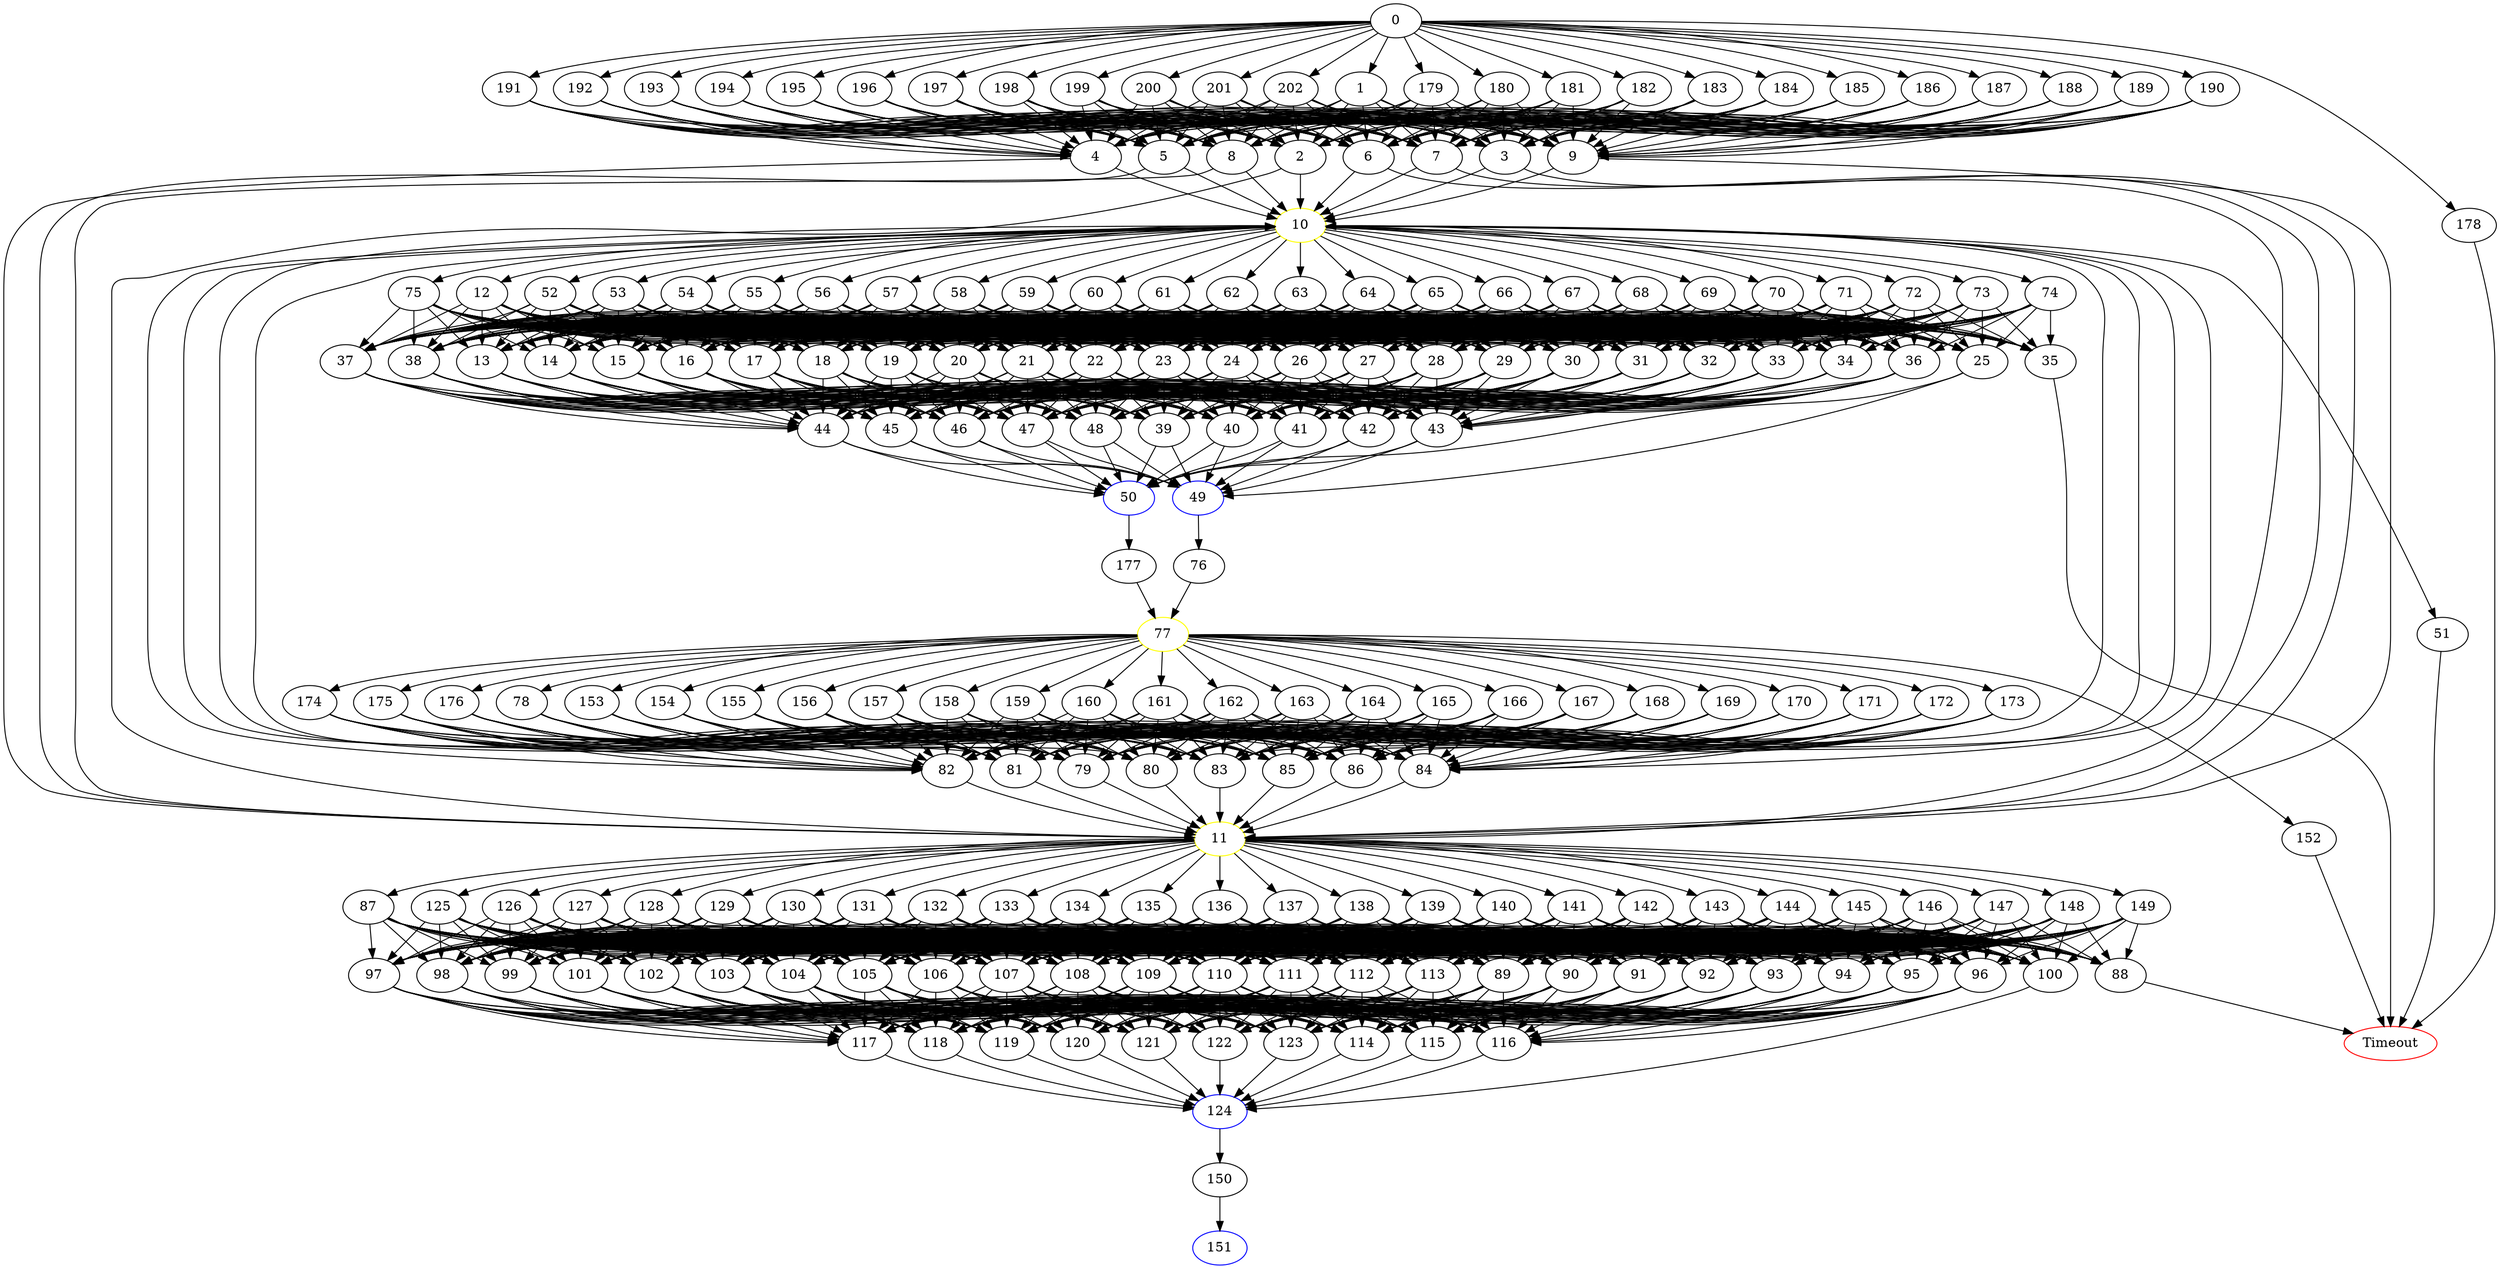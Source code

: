 digraph G {
	0 -> 1;
	0 -> 178;
	0 -> 179;
	0 -> 180;
	0 -> 181;
	0 -> 182;
	0 -> 183;
	0 -> 184;
	0 -> 185;
	0 -> 186;
	0 -> 187;
	0 -> 188;
	0 -> 189;
	0 -> 190;
	0 -> 191;
	0 -> 192;
	0 -> 193;
	0 -> 194;
	0 -> 195;
	0 -> 196;
	0 -> 197;
	0 -> 198;
	0 -> 199;
	0 -> 200;
	0 -> 201;
	0 -> 202;
	1 -> 2;
	1 -> 3;
	1 -> 4;
	1 -> 5;
	1 -> 6;
	1 -> 7;
	1 -> 8;
	1 -> 9;
	2 -> "10";
10 [color=yellow];
	2 -> "11";
11 [color=yellow];
	3 -> "10";
10 [color=yellow];
	3 -> "11";
11 [color=yellow];
	4 -> "10";
10 [color=yellow];
	4 -> "11";
11 [color=yellow];
	5 -> "10";
10 [color=yellow];
	5 -> "11";
11 [color=yellow];
	6 -> "10";
10 [color=yellow];
	6 -> "11";
11 [color=yellow];
	7 -> "10";
10 [color=yellow];
	7 -> "11";
11 [color=yellow];
	8 -> "10";
10 [color=yellow];
	8 -> "11";
11 [color=yellow];
	9 -> "10";
10 [color=yellow];
	9 -> "11";
11 [color=yellow];
	10 -> 12;
	10 -> 51;
	10 -> 52;
	10 -> 53;
	10 -> 54;
	10 -> 55;
	10 -> 56;
	10 -> 57;
	10 -> 58;
	10 -> 59;
	10 -> 60;
	10 -> 61;
	10 -> 62;
	10 -> 63;
	10 -> 64;
	10 -> 65;
	10 -> 66;
	10 -> 67;
	10 -> 68;
	10 -> 69;
	10 -> 70;
	10 -> 71;
	10 -> 72;
	10 -> 73;
	10 -> 74;
	10 -> 75;
	11 -> 87;
	11 -> 125;
	11 -> 126;
	11 -> 127;
	11 -> 128;
	11 -> 129;
	11 -> 130;
	11 -> 131;
	11 -> 132;
	11 -> 133;
	11 -> 134;
	11 -> 135;
	11 -> 136;
	11 -> 137;
	11 -> 138;
	11 -> 139;
	11 -> 140;
	11 -> 141;
	11 -> 142;
	11 -> 143;
	11 -> 144;
	11 -> 145;
	11 -> 146;
	11 -> 147;
	11 -> 148;
	11 -> 149;
	12 -> 13;
	12 -> 14;
	12 -> 15;
	12 -> 16;
	12 -> 17;
	12 -> 18;
	12 -> 19;
	12 -> 20;
	12 -> 21;
	12 -> 22;
	12 -> 23;
	12 -> 24;
	12 -> 25;
	12 -> 26;
	12 -> 27;
	12 -> 28;
	12 -> 29;
	12 -> 30;
	12 -> 31;
	12 -> 32;
	12 -> 33;
	12 -> 34;
	12 -> 35;
	12 -> 36;
	12 -> 37;
	12 -> 38;
	13 -> 39;
	13 -> 40;
	13 -> 41;
	13 -> 42;
	13 -> 43;
	13 -> 44;
	13 -> 45;
	13 -> 46;
	13 -> 47;
	13 -> 48;
	14 -> 39;
	14 -> 40;
	14 -> 41;
	14 -> 42;
	14 -> 43;
	14 -> 44;
	14 -> 45;
	14 -> 46;
	14 -> 47;
	14 -> 48;
	15 -> 39;
	15 -> 40;
	15 -> 41;
	15 -> 42;
	15 -> 43;
	15 -> 44;
	15 -> 45;
	15 -> 46;
	15 -> 47;
	15 -> 48;
	16 -> 39;
	16 -> 40;
	16 -> 41;
	16 -> 42;
	16 -> 43;
	16 -> 44;
	16 -> 45;
	16 -> 46;
	16 -> 47;
	16 -> 48;
	17 -> 39;
	17 -> 40;
	17 -> 41;
	17 -> 42;
	17 -> 43;
	17 -> 44;
	17 -> 45;
	17 -> 46;
	17 -> 47;
	17 -> 48;
	18 -> 39;
	18 -> 40;
	18 -> 41;
	18 -> 42;
	18 -> 43;
	18 -> 44;
	18 -> 45;
	18 -> 46;
	18 -> 47;
	18 -> 48;
	19 -> 39;
	19 -> 40;
	19 -> 41;
	19 -> 42;
	19 -> 43;
	19 -> 44;
	19 -> 45;
	19 -> 46;
	19 -> 47;
	19 -> 48;
	20 -> 39;
	20 -> 40;
	20 -> 41;
	20 -> 42;
	20 -> 43;
	20 -> 44;
	20 -> 45;
	20 -> 46;
	20 -> 47;
	20 -> 48;
	21 -> 39;
	21 -> 40;
	21 -> 41;
	21 -> 42;
	21 -> 43;
	21 -> 44;
	21 -> 45;
	21 -> 46;
	21 -> 47;
	21 -> 48;
	22 -> 39;
	22 -> 40;
	22 -> 41;
	22 -> 42;
	22 -> 43;
	22 -> 44;
	22 -> 45;
	22 -> 46;
	22 -> 47;
	22 -> 48;
	23 -> 39;
	23 -> 40;
	23 -> 41;
	23 -> 42;
	23 -> 43;
	23 -> 44;
	23 -> 45;
	23 -> 46;
	23 -> 47;
	23 -> 48;
	24 -> 39;
	24 -> 40;
	24 -> 41;
	24 -> 42;
	24 -> 43;
	24 -> 44;
	24 -> 45;
	24 -> 46;
	24 -> 47;
	24 -> 48;
	25 -> "49";
49 [color=blue];
	25 -> "50";
50 [color=blue];
	26 -> 39;
	26 -> 40;
	26 -> 41;
	26 -> 42;
	26 -> 43;
	26 -> 44;
	26 -> 45;
	26 -> 46;
	26 -> 47;
	26 -> 48;
	27 -> 39;
	27 -> 40;
	27 -> 41;
	27 -> 42;
	27 -> 43;
	27 -> 44;
	27 -> 45;
	27 -> 46;
	27 -> 47;
	27 -> 48;
	28 -> 39;
	28 -> 40;
	28 -> 41;
	28 -> 42;
	28 -> 43;
	28 -> 44;
	28 -> 45;
	28 -> 46;
	28 -> 47;
	28 -> 48;
	29 -> 39;
	29 -> 40;
	29 -> 41;
	29 -> 42;
	29 -> 43;
	29 -> 44;
	29 -> 45;
	29 -> 46;
	29 -> 47;
	29 -> 48;
	30 -> 39;
	30 -> 40;
	30 -> 41;
	30 -> 42;
	30 -> 43;
	30 -> 44;
	30 -> 45;
	30 -> 46;
	30 -> 47;
	30 -> 48;
	31 -> 39;
	31 -> 40;
	31 -> 41;
	31 -> 42;
	31 -> 43;
	31 -> 44;
	31 -> 45;
	31 -> 46;
	31 -> 47;
	31 -> 48;
	32 -> 39;
	32 -> 40;
	32 -> 41;
	32 -> 42;
	32 -> 43;
	32 -> 44;
	32 -> 45;
	32 -> 46;
	32 -> 47;
	32 -> 48;
	33 -> 39;
	33 -> 40;
	33 -> 41;
	33 -> 42;
	33 -> 43;
	33 -> 44;
	33 -> 45;
	33 -> 46;
	33 -> 47;
	33 -> 48;
	34 -> 39;
	34 -> 40;
	34 -> 41;
	34 -> 42;
	34 -> 43;
	34 -> 44;
	34 -> 45;
	34 -> 46;
	34 -> 47;
	34 -> 48;
	35 -> "Timeout";
Timeout [color=red];
	36 -> 39;
	36 -> 40;
	36 -> 41;
	36 -> 42;
	36 -> 43;
	36 -> 44;
	36 -> 45;
	36 -> 46;
	36 -> 47;
	36 -> 48;
	37 -> 39;
	37 -> 40;
	37 -> 41;
	37 -> 42;
	37 -> 43;
	37 -> 44;
	37 -> 45;
	37 -> 46;
	37 -> 47;
	37 -> 48;
	38 -> 39;
	38 -> 40;
	38 -> 41;
	38 -> 42;
	38 -> 43;
	38 -> 44;
	38 -> 45;
	38 -> 46;
	38 -> 47;
	38 -> 48;
	39 -> "49";
49 [color=blue];
	39 -> "50";
50 [color=blue];
	40 -> "49";
49 [color=blue];
	40 -> "50";
50 [color=blue];
	41 -> "49";
49 [color=blue];
	41 -> "50";
50 [color=blue];
	42 -> "49";
49 [color=blue];
	42 -> "50";
50 [color=blue];
	43 -> "49";
49 [color=blue];
	43 -> "50";
50 [color=blue];
	44 -> "49";
49 [color=blue];
	44 -> "50";
50 [color=blue];
	45 -> "49";
49 [color=blue];
	45 -> "50";
50 [color=blue];
	46 -> "49";
49 [color=blue];
	46 -> "50";
50 [color=blue];
	47 -> "49";
49 [color=blue];
	47 -> "50";
50 [color=blue];
	48 -> "49";
49 [color=blue];
	48 -> "50";
50 [color=blue];
	49 -> 76;
	50 -> 177;
	51 -> "Timeout";
Timeout [color=red];
	52 -> 13;
	52 -> 14;
	52 -> 15;
	52 -> 16;
	52 -> 17;
	52 -> 18;
	52 -> 19;
	52 -> 20;
	52 -> 21;
	52 -> 22;
	52 -> 23;
	52 -> 24;
	52 -> 25;
	52 -> 26;
	52 -> 27;
	52 -> 28;
	52 -> 29;
	52 -> 30;
	52 -> 31;
	52 -> 32;
	52 -> 33;
	52 -> 34;
	52 -> 35;
	52 -> 36;
	52 -> 37;
	52 -> 38;
	53 -> 13;
	53 -> 14;
	53 -> 15;
	53 -> 16;
	53 -> 17;
	53 -> 18;
	53 -> 19;
	53 -> 20;
	53 -> 21;
	53 -> 22;
	53 -> 23;
	53 -> 24;
	53 -> 25;
	53 -> 26;
	53 -> 27;
	53 -> 28;
	53 -> 29;
	53 -> 30;
	53 -> 31;
	53 -> 32;
	53 -> 33;
	53 -> 34;
	53 -> 35;
	53 -> 36;
	53 -> 37;
	53 -> 38;
	54 -> 13;
	54 -> 14;
	54 -> 15;
	54 -> 16;
	54 -> 17;
	54 -> 18;
	54 -> 19;
	54 -> 20;
	54 -> 21;
	54 -> 22;
	54 -> 23;
	54 -> 24;
	54 -> 25;
	54 -> 26;
	54 -> 27;
	54 -> 28;
	54 -> 29;
	54 -> 30;
	54 -> 31;
	54 -> 32;
	54 -> 33;
	54 -> 34;
	54 -> 35;
	54 -> 36;
	54 -> 37;
	54 -> 38;
	55 -> 13;
	55 -> 14;
	55 -> 15;
	55 -> 16;
	55 -> 17;
	55 -> 18;
	55 -> 19;
	55 -> 20;
	55 -> 21;
	55 -> 22;
	55 -> 23;
	55 -> 24;
	55 -> 25;
	55 -> 26;
	55 -> 27;
	55 -> 28;
	55 -> 29;
	55 -> 30;
	55 -> 31;
	55 -> 32;
	55 -> 33;
	55 -> 34;
	55 -> 35;
	55 -> 36;
	55 -> 37;
	55 -> 38;
	56 -> 13;
	56 -> 14;
	56 -> 15;
	56 -> 16;
	56 -> 17;
	56 -> 18;
	56 -> 19;
	56 -> 20;
	56 -> 21;
	56 -> 22;
	56 -> 23;
	56 -> 24;
	56 -> 25;
	56 -> 26;
	56 -> 27;
	56 -> 28;
	56 -> 29;
	56 -> 30;
	56 -> 31;
	56 -> 32;
	56 -> 33;
	56 -> 34;
	56 -> 35;
	56 -> 36;
	56 -> 37;
	56 -> 38;
	57 -> 13;
	57 -> 14;
	57 -> 15;
	57 -> 16;
	57 -> 17;
	57 -> 18;
	57 -> 19;
	57 -> 20;
	57 -> 21;
	57 -> 22;
	57 -> 23;
	57 -> 24;
	57 -> 25;
	57 -> 26;
	57 -> 27;
	57 -> 28;
	57 -> 29;
	57 -> 30;
	57 -> 31;
	57 -> 32;
	57 -> 33;
	57 -> 34;
	57 -> 35;
	57 -> 36;
	57 -> 37;
	57 -> 38;
	58 -> 13;
	58 -> 14;
	58 -> 15;
	58 -> 16;
	58 -> 17;
	58 -> 18;
	58 -> 19;
	58 -> 20;
	58 -> 21;
	58 -> 22;
	58 -> 23;
	58 -> 24;
	58 -> 25;
	58 -> 26;
	58 -> 27;
	58 -> 28;
	58 -> 29;
	58 -> 30;
	58 -> 31;
	58 -> 32;
	58 -> 33;
	58 -> 34;
	58 -> 35;
	58 -> 36;
	58 -> 37;
	58 -> 38;
	59 -> 13;
	59 -> 14;
	59 -> 15;
	59 -> 16;
	59 -> 17;
	59 -> 18;
	59 -> 19;
	59 -> 20;
	59 -> 21;
	59 -> 22;
	59 -> 23;
	59 -> 24;
	59 -> 25;
	59 -> 26;
	59 -> 27;
	59 -> 28;
	59 -> 29;
	59 -> 30;
	59 -> 31;
	59 -> 32;
	59 -> 33;
	59 -> 34;
	59 -> 35;
	59 -> 36;
	59 -> 37;
	59 -> 38;
	60 -> 13;
	60 -> 14;
	60 -> 15;
	60 -> 16;
	60 -> 17;
	60 -> 18;
	60 -> 19;
	60 -> 20;
	60 -> 21;
	60 -> 22;
	60 -> 23;
	60 -> 24;
	60 -> 25;
	60 -> 26;
	60 -> 27;
	60 -> 28;
	60 -> 29;
	60 -> 30;
	60 -> 31;
	60 -> 32;
	60 -> 33;
	60 -> 34;
	60 -> 35;
	60 -> 36;
	60 -> 37;
	60 -> 38;
	61 -> 13;
	61 -> 14;
	61 -> 15;
	61 -> 16;
	61 -> 17;
	61 -> 18;
	61 -> 19;
	61 -> 20;
	61 -> 21;
	61 -> 22;
	61 -> 23;
	61 -> 24;
	61 -> 25;
	61 -> 26;
	61 -> 27;
	61 -> 28;
	61 -> 29;
	61 -> 30;
	61 -> 31;
	61 -> 32;
	61 -> 33;
	61 -> 34;
	61 -> 35;
	61 -> 36;
	61 -> 37;
	61 -> 38;
	62 -> 13;
	62 -> 14;
	62 -> 15;
	62 -> 16;
	62 -> 17;
	62 -> 18;
	62 -> 19;
	62 -> 20;
	62 -> 21;
	62 -> 22;
	62 -> 23;
	62 -> 24;
	62 -> 25;
	62 -> 26;
	62 -> 27;
	62 -> 28;
	62 -> 29;
	62 -> 30;
	62 -> 31;
	62 -> 32;
	62 -> 33;
	62 -> 34;
	62 -> 35;
	62 -> 36;
	62 -> 37;
	62 -> 38;
	63 -> 13;
	63 -> 14;
	63 -> 15;
	63 -> 16;
	63 -> 17;
	63 -> 18;
	63 -> 19;
	63 -> 20;
	63 -> 21;
	63 -> 22;
	63 -> 23;
	63 -> 24;
	63 -> 25;
	63 -> 26;
	63 -> 27;
	63 -> 28;
	63 -> 29;
	63 -> 30;
	63 -> 31;
	63 -> 32;
	63 -> 33;
	63 -> 34;
	63 -> 35;
	63 -> 36;
	63 -> 37;
	63 -> 38;
	64 -> 13;
	64 -> 14;
	64 -> 15;
	64 -> 16;
	64 -> 17;
	64 -> 18;
	64 -> 19;
	64 -> 20;
	64 -> 21;
	64 -> 22;
	64 -> 23;
	64 -> 24;
	64 -> 25;
	64 -> 26;
	64 -> 27;
	64 -> 28;
	64 -> 29;
	64 -> 30;
	64 -> 31;
	64 -> 32;
	64 -> 33;
	64 -> 34;
	64 -> 35;
	64 -> 36;
	64 -> 37;
	64 -> 38;
	65 -> 13;
	65 -> 14;
	65 -> 15;
	65 -> 16;
	65 -> 17;
	65 -> 18;
	65 -> 19;
	65 -> 20;
	65 -> 21;
	65 -> 22;
	65 -> 23;
	65 -> 24;
	65 -> 25;
	65 -> 26;
	65 -> 27;
	65 -> 28;
	65 -> 29;
	65 -> 30;
	65 -> 31;
	65 -> 32;
	65 -> 33;
	65 -> 34;
	65 -> 35;
	65 -> 36;
	65 -> 37;
	65 -> 38;
	66 -> 13;
	66 -> 14;
	66 -> 15;
	66 -> 16;
	66 -> 17;
	66 -> 18;
	66 -> 19;
	66 -> 20;
	66 -> 21;
	66 -> 22;
	66 -> 23;
	66 -> 24;
	66 -> 25;
	66 -> 26;
	66 -> 27;
	66 -> 28;
	66 -> 29;
	66 -> 30;
	66 -> 31;
	66 -> 32;
	66 -> 33;
	66 -> 34;
	66 -> 35;
	66 -> 36;
	66 -> 37;
	66 -> 38;
	67 -> 13;
	67 -> 14;
	67 -> 15;
	67 -> 16;
	67 -> 17;
	67 -> 18;
	67 -> 19;
	67 -> 20;
	67 -> 21;
	67 -> 22;
	67 -> 23;
	67 -> 24;
	67 -> 25;
	67 -> 26;
	67 -> 27;
	67 -> 28;
	67 -> 29;
	67 -> 30;
	67 -> 31;
	67 -> 32;
	67 -> 33;
	67 -> 34;
	67 -> 35;
	67 -> 36;
	67 -> 37;
	67 -> 38;
	68 -> 13;
	68 -> 14;
	68 -> 15;
	68 -> 16;
	68 -> 17;
	68 -> 18;
	68 -> 19;
	68 -> 20;
	68 -> 21;
	68 -> 22;
	68 -> 23;
	68 -> 24;
	68 -> 25;
	68 -> 26;
	68 -> 27;
	68 -> 28;
	68 -> 29;
	68 -> 30;
	68 -> 31;
	68 -> 32;
	68 -> 33;
	68 -> 34;
	68 -> 35;
	68 -> 36;
	68 -> 37;
	68 -> 38;
	69 -> 13;
	69 -> 14;
	69 -> 15;
	69 -> 16;
	69 -> 17;
	69 -> 18;
	69 -> 19;
	69 -> 20;
	69 -> 21;
	69 -> 22;
	69 -> 23;
	69 -> 24;
	69 -> 25;
	69 -> 26;
	69 -> 27;
	69 -> 28;
	69 -> 29;
	69 -> 30;
	69 -> 31;
	69 -> 32;
	69 -> 33;
	69 -> 34;
	69 -> 35;
	69 -> 36;
	69 -> 37;
	69 -> 38;
	70 -> 13;
	70 -> 14;
	70 -> 15;
	70 -> 16;
	70 -> 17;
	70 -> 18;
	70 -> 19;
	70 -> 20;
	70 -> 21;
	70 -> 22;
	70 -> 23;
	70 -> 24;
	70 -> 25;
	70 -> 26;
	70 -> 27;
	70 -> 28;
	70 -> 29;
	70 -> 30;
	70 -> 31;
	70 -> 32;
	70 -> 33;
	70 -> 34;
	70 -> 35;
	70 -> 36;
	70 -> 37;
	70 -> 38;
	71 -> 13;
	71 -> 14;
	71 -> 15;
	71 -> 16;
	71 -> 17;
	71 -> 18;
	71 -> 19;
	71 -> 20;
	71 -> 21;
	71 -> 22;
	71 -> 23;
	71 -> 24;
	71 -> 25;
	71 -> 26;
	71 -> 27;
	71 -> 28;
	71 -> 29;
	71 -> 30;
	71 -> 31;
	71 -> 32;
	71 -> 33;
	71 -> 34;
	71 -> 35;
	71 -> 36;
	71 -> 37;
	71 -> 38;
	72 -> 13;
	72 -> 14;
	72 -> 15;
	72 -> 16;
	72 -> 17;
	72 -> 18;
	72 -> 19;
	72 -> 20;
	72 -> 21;
	72 -> 22;
	72 -> 23;
	72 -> 24;
	72 -> 25;
	72 -> 26;
	72 -> 27;
	72 -> 28;
	72 -> 29;
	72 -> 30;
	72 -> 31;
	72 -> 32;
	72 -> 33;
	72 -> 34;
	72 -> 35;
	72 -> 36;
	72 -> 37;
	72 -> 38;
	73 -> 13;
	73 -> 14;
	73 -> 15;
	73 -> 16;
	73 -> 17;
	73 -> 18;
	73 -> 19;
	73 -> 20;
	73 -> 21;
	73 -> 22;
	73 -> 23;
	73 -> 24;
	73 -> 25;
	73 -> 26;
	73 -> 27;
	73 -> 28;
	73 -> 29;
	73 -> 30;
	73 -> 31;
	73 -> 32;
	73 -> 33;
	73 -> 34;
	73 -> 35;
	73 -> 36;
	73 -> 37;
	73 -> 38;
	74 -> 13;
	74 -> 14;
	74 -> 15;
	74 -> 16;
	74 -> 17;
	74 -> 18;
	74 -> 19;
	74 -> 20;
	74 -> 21;
	74 -> 22;
	74 -> 23;
	74 -> 24;
	74 -> 25;
	74 -> 26;
	74 -> 27;
	74 -> 28;
	74 -> 29;
	74 -> 30;
	74 -> 31;
	74 -> 32;
	74 -> 33;
	74 -> 34;
	74 -> 35;
	74 -> 36;
	74 -> 37;
	74 -> 38;
	75 -> 13;
	75 -> 14;
	75 -> 15;
	75 -> 16;
	75 -> 17;
	75 -> 18;
	75 -> 19;
	75 -> 20;
	75 -> 21;
	75 -> 22;
	75 -> 23;
	75 -> 24;
	75 -> 25;
	75 -> 26;
	75 -> 27;
	75 -> 28;
	75 -> 29;
	75 -> 30;
	75 -> 31;
	75 -> 32;
	75 -> 33;
	75 -> 34;
	75 -> 35;
	75 -> 36;
	75 -> 37;
	75 -> 38;
	76 -> "77";
77 [color=yellow];
	77 -> 78;
	77 -> 152;
	77 -> 153;
	77 -> 154;
	77 -> 155;
	77 -> 156;
	77 -> 157;
	77 -> 158;
	77 -> 159;
	77 -> 160;
	77 -> 161;
	77 -> 162;
	77 -> 163;
	77 -> 164;
	77 -> 165;
	77 -> 166;
	77 -> 167;
	77 -> 168;
	77 -> 169;
	77 -> 170;
	77 -> 171;
	77 -> 172;
	77 -> 173;
	77 -> 174;
	77 -> 175;
	77 -> 176;
	78 -> 79;
	78 -> 80;
	78 -> 81;
	78 -> 82;
	78 -> 83;
	78 -> 84;
	78 -> 85;
	78 -> 86;
	79 -> "10";
10 [color=yellow];
	79 -> "11";
11 [color=yellow];
	80 -> "10";
10 [color=yellow];
	80 -> "11";
11 [color=yellow];
	81 -> "10";
10 [color=yellow];
	81 -> "11";
11 [color=yellow];
	82 -> "10";
10 [color=yellow];
	82 -> "11";
11 [color=yellow];
	83 -> "10";
10 [color=yellow];
	83 -> "11";
11 [color=yellow];
	84 -> "10";
10 [color=yellow];
	84 -> "11";
11 [color=yellow];
	85 -> "10";
10 [color=yellow];
	85 -> "11";
11 [color=yellow];
	86 -> "10";
10 [color=yellow];
	86 -> "11";
11 [color=yellow];
	87 -> 88;
	87 -> 89;
	87 -> 90;
	87 -> 91;
	87 -> 92;
	87 -> 93;
	87 -> 94;
	87 -> 95;
	87 -> 96;
	87 -> 97;
	87 -> 98;
	87 -> 99;
	87 -> 100;
	87 -> 101;
	87 -> 102;
	87 -> 103;
	87 -> 104;
	87 -> 105;
	87 -> 106;
	87 -> 107;
	87 -> 108;
	87 -> 109;
	87 -> 110;
	87 -> 111;
	87 -> 112;
	87 -> 113;
	88 -> "Timeout";
Timeout [color=red];
	89 -> 114;
	89 -> 115;
	89 -> 116;
	89 -> 117;
	89 -> 118;
	89 -> 119;
	89 -> 120;
	89 -> 121;
	89 -> 122;
	89 -> 123;
	90 -> 114;
	90 -> 115;
	90 -> 116;
	90 -> 117;
	90 -> 118;
	90 -> 119;
	90 -> 120;
	90 -> 121;
	90 -> 122;
	90 -> 123;
	91 -> 114;
	91 -> 115;
	91 -> 116;
	91 -> 117;
	91 -> 118;
	91 -> 119;
	91 -> 120;
	91 -> 121;
	91 -> 122;
	91 -> 123;
	92 -> 114;
	92 -> 115;
	92 -> 116;
	92 -> 117;
	92 -> 118;
	92 -> 119;
	92 -> 120;
	92 -> 121;
	92 -> 122;
	92 -> 123;
	93 -> 114;
	93 -> 115;
	93 -> 116;
	93 -> 117;
	93 -> 118;
	93 -> 119;
	93 -> 120;
	93 -> 121;
	93 -> 122;
	93 -> 123;
	94 -> 114;
	94 -> 115;
	94 -> 116;
	94 -> 117;
	94 -> 118;
	94 -> 119;
	94 -> 120;
	94 -> 121;
	94 -> 122;
	94 -> 123;
	95 -> 114;
	95 -> 115;
	95 -> 116;
	95 -> 117;
	95 -> 118;
	95 -> 119;
	95 -> 120;
	95 -> 121;
	95 -> 122;
	95 -> 123;
	96 -> 114;
	96 -> 115;
	96 -> 116;
	96 -> 117;
	96 -> 118;
	96 -> 119;
	96 -> 120;
	96 -> 121;
	96 -> 122;
	96 -> 123;
	97 -> 114;
	97 -> 115;
	97 -> 116;
	97 -> 117;
	97 -> 118;
	97 -> 119;
	97 -> 120;
	97 -> 121;
	97 -> 122;
	97 -> 123;
	98 -> 114;
	98 -> 115;
	98 -> 116;
	98 -> 117;
	98 -> 118;
	98 -> 119;
	98 -> 120;
	98 -> 121;
	98 -> 122;
	98 -> 123;
	99 -> 114;
	99 -> 115;
	99 -> 116;
	99 -> 117;
	99 -> 118;
	99 -> 119;
	99 -> 120;
	99 -> 121;
	99 -> 122;
	99 -> 123;
	100 -> "124";
124 [color=blue];
	101 -> 114;
	101 -> 115;
	101 -> 116;
	101 -> 117;
	101 -> 118;
	101 -> 119;
	101 -> 120;
	101 -> 121;
	101 -> 122;
	101 -> 123;
	102 -> 114;
	102 -> 115;
	102 -> 116;
	102 -> 117;
	102 -> 118;
	102 -> 119;
	102 -> 120;
	102 -> 121;
	102 -> 122;
	102 -> 123;
	103 -> 114;
	103 -> 115;
	103 -> 116;
	103 -> 117;
	103 -> 118;
	103 -> 119;
	103 -> 120;
	103 -> 121;
	103 -> 122;
	103 -> 123;
	104 -> 114;
	104 -> 115;
	104 -> 116;
	104 -> 117;
	104 -> 118;
	104 -> 119;
	104 -> 120;
	104 -> 121;
	104 -> 122;
	104 -> 123;
	105 -> 114;
	105 -> 115;
	105 -> 116;
	105 -> 117;
	105 -> 118;
	105 -> 119;
	105 -> 120;
	105 -> 121;
	105 -> 122;
	105 -> 123;
	106 -> 114;
	106 -> 115;
	106 -> 116;
	106 -> 117;
	106 -> 118;
	106 -> 119;
	106 -> 120;
	106 -> 121;
	106 -> 122;
	106 -> 123;
	107 -> 114;
	107 -> 115;
	107 -> 116;
	107 -> 117;
	107 -> 118;
	107 -> 119;
	107 -> 120;
	107 -> 121;
	107 -> 122;
	107 -> 123;
	108 -> 114;
	108 -> 115;
	108 -> 116;
	108 -> 117;
	108 -> 118;
	108 -> 119;
	108 -> 120;
	108 -> 121;
	108 -> 122;
	108 -> 123;
	109 -> 114;
	109 -> 115;
	109 -> 116;
	109 -> 117;
	109 -> 118;
	109 -> 119;
	109 -> 120;
	109 -> 121;
	109 -> 122;
	109 -> 123;
	110 -> 114;
	110 -> 115;
	110 -> 116;
	110 -> 117;
	110 -> 118;
	110 -> 119;
	110 -> 120;
	110 -> 121;
	110 -> 122;
	110 -> 123;
	111 -> 114;
	111 -> 115;
	111 -> 116;
	111 -> 117;
	111 -> 118;
	111 -> 119;
	111 -> 120;
	111 -> 121;
	111 -> 122;
	111 -> 123;
	112 -> 114;
	112 -> 115;
	112 -> 116;
	112 -> 117;
	112 -> 118;
	112 -> 119;
	112 -> 120;
	112 -> 121;
	112 -> 122;
	112 -> 123;
	113 -> 114;
	113 -> 115;
	113 -> 116;
	113 -> 117;
	113 -> 118;
	113 -> 119;
	113 -> 120;
	113 -> 121;
	113 -> 122;
	113 -> 123;
	114 -> "124";
124 [color=blue];
	115 -> "124";
124 [color=blue];
	116 -> "124";
124 [color=blue];
	117 -> "124";
124 [color=blue];
	118 -> "124";
124 [color=blue];
	119 -> "124";
124 [color=blue];
	120 -> "124";
124 [color=blue];
	121 -> "124";
124 [color=blue];
	122 -> "124";
124 [color=blue];
	123 -> "124";
124 [color=blue];
	124 -> 150;
	125 -> 88;
	125 -> 89;
	125 -> 90;
	125 -> 91;
	125 -> 92;
	125 -> 93;
	125 -> 94;
	125 -> 95;
	125 -> 96;
	125 -> 97;
	125 -> 98;
	125 -> 99;
	125 -> 100;
	125 -> 101;
	125 -> 102;
	125 -> 103;
	125 -> 104;
	125 -> 105;
	125 -> 106;
	125 -> 107;
	125 -> 108;
	125 -> 109;
	125 -> 110;
	125 -> 111;
	125 -> 112;
	125 -> 113;
	126 -> 88;
	126 -> 89;
	126 -> 90;
	126 -> 91;
	126 -> 92;
	126 -> 93;
	126 -> 94;
	126 -> 95;
	126 -> 96;
	126 -> 97;
	126 -> 98;
	126 -> 99;
	126 -> 100;
	126 -> 101;
	126 -> 102;
	126 -> 103;
	126 -> 104;
	126 -> 105;
	126 -> 106;
	126 -> 107;
	126 -> 108;
	126 -> 109;
	126 -> 110;
	126 -> 111;
	126 -> 112;
	126 -> 113;
	127 -> 88;
	127 -> 89;
	127 -> 90;
	127 -> 91;
	127 -> 92;
	127 -> 93;
	127 -> 94;
	127 -> 95;
	127 -> 96;
	127 -> 97;
	127 -> 98;
	127 -> 99;
	127 -> 100;
	127 -> 101;
	127 -> 102;
	127 -> 103;
	127 -> 104;
	127 -> 105;
	127 -> 106;
	127 -> 107;
	127 -> 108;
	127 -> 109;
	127 -> 110;
	127 -> 111;
	127 -> 112;
	127 -> 113;
	128 -> 88;
	128 -> 89;
	128 -> 90;
	128 -> 91;
	128 -> 92;
	128 -> 93;
	128 -> 94;
	128 -> 95;
	128 -> 96;
	128 -> 97;
	128 -> 98;
	128 -> 99;
	128 -> 100;
	128 -> 101;
	128 -> 102;
	128 -> 103;
	128 -> 104;
	128 -> 105;
	128 -> 106;
	128 -> 107;
	128 -> 108;
	128 -> 109;
	128 -> 110;
	128 -> 111;
	128 -> 112;
	128 -> 113;
	129 -> 88;
	129 -> 89;
	129 -> 90;
	129 -> 91;
	129 -> 92;
	129 -> 93;
	129 -> 94;
	129 -> 95;
	129 -> 96;
	129 -> 97;
	129 -> 98;
	129 -> 99;
	129 -> 100;
	129 -> 101;
	129 -> 102;
	129 -> 103;
	129 -> 104;
	129 -> 105;
	129 -> 106;
	129 -> 107;
	129 -> 108;
	129 -> 109;
	129 -> 110;
	129 -> 111;
	129 -> 112;
	129 -> 113;
	130 -> 88;
	130 -> 89;
	130 -> 90;
	130 -> 91;
	130 -> 92;
	130 -> 93;
	130 -> 94;
	130 -> 95;
	130 -> 96;
	130 -> 97;
	130 -> 98;
	130 -> 99;
	130 -> 100;
	130 -> 101;
	130 -> 102;
	130 -> 103;
	130 -> 104;
	130 -> 105;
	130 -> 106;
	130 -> 107;
	130 -> 108;
	130 -> 109;
	130 -> 110;
	130 -> 111;
	130 -> 112;
	130 -> 113;
	131 -> 88;
	131 -> 89;
	131 -> 90;
	131 -> 91;
	131 -> 92;
	131 -> 93;
	131 -> 94;
	131 -> 95;
	131 -> 96;
	131 -> 97;
	131 -> 98;
	131 -> 99;
	131 -> 100;
	131 -> 101;
	131 -> 102;
	131 -> 103;
	131 -> 104;
	131 -> 105;
	131 -> 106;
	131 -> 107;
	131 -> 108;
	131 -> 109;
	131 -> 110;
	131 -> 111;
	131 -> 112;
	131 -> 113;
	132 -> 88;
	132 -> 89;
	132 -> 90;
	132 -> 91;
	132 -> 92;
	132 -> 93;
	132 -> 94;
	132 -> 95;
	132 -> 96;
	132 -> 97;
	132 -> 98;
	132 -> 99;
	132 -> 100;
	132 -> 101;
	132 -> 102;
	132 -> 103;
	132 -> 104;
	132 -> 105;
	132 -> 106;
	132 -> 107;
	132 -> 108;
	132 -> 109;
	132 -> 110;
	132 -> 111;
	132 -> 112;
	132 -> 113;
	133 -> 88;
	133 -> 89;
	133 -> 90;
	133 -> 91;
	133 -> 92;
	133 -> 93;
	133 -> 94;
	133 -> 95;
	133 -> 96;
	133 -> 97;
	133 -> 98;
	133 -> 99;
	133 -> 100;
	133 -> 101;
	133 -> 102;
	133 -> 103;
	133 -> 104;
	133 -> 105;
	133 -> 106;
	133 -> 107;
	133 -> 108;
	133 -> 109;
	133 -> 110;
	133 -> 111;
	133 -> 112;
	133 -> 113;
	134 -> 88;
	134 -> 89;
	134 -> 90;
	134 -> 91;
	134 -> 92;
	134 -> 93;
	134 -> 94;
	134 -> 95;
	134 -> 96;
	134 -> 97;
	134 -> 98;
	134 -> 99;
	134 -> 100;
	134 -> 101;
	134 -> 102;
	134 -> 103;
	134 -> 104;
	134 -> 105;
	134 -> 106;
	134 -> 107;
	134 -> 108;
	134 -> 109;
	134 -> 110;
	134 -> 111;
	134 -> 112;
	134 -> 113;
	135 -> 88;
	135 -> 89;
	135 -> 90;
	135 -> 91;
	135 -> 92;
	135 -> 93;
	135 -> 94;
	135 -> 95;
	135 -> 96;
	135 -> 97;
	135 -> 98;
	135 -> 99;
	135 -> 100;
	135 -> 101;
	135 -> 102;
	135 -> 103;
	135 -> 104;
	135 -> 105;
	135 -> 106;
	135 -> 107;
	135 -> 108;
	135 -> 109;
	135 -> 110;
	135 -> 111;
	135 -> 112;
	135 -> 113;
	136 -> 88;
	136 -> 89;
	136 -> 90;
	136 -> 91;
	136 -> 92;
	136 -> 93;
	136 -> 94;
	136 -> 95;
	136 -> 96;
	136 -> 97;
	136 -> 98;
	136 -> 99;
	136 -> 100;
	136 -> 101;
	136 -> 102;
	136 -> 103;
	136 -> 104;
	136 -> 105;
	136 -> 106;
	136 -> 107;
	136 -> 108;
	136 -> 109;
	136 -> 110;
	136 -> 111;
	136 -> 112;
	136 -> 113;
	137 -> 88;
	137 -> 89;
	137 -> 90;
	137 -> 91;
	137 -> 92;
	137 -> 93;
	137 -> 94;
	137 -> 95;
	137 -> 96;
	137 -> 97;
	137 -> 98;
	137 -> 99;
	137 -> 100;
	137 -> 101;
	137 -> 102;
	137 -> 103;
	137 -> 104;
	137 -> 105;
	137 -> 106;
	137 -> 107;
	137 -> 108;
	137 -> 109;
	137 -> 110;
	137 -> 111;
	137 -> 112;
	137 -> 113;
	138 -> 88;
	138 -> 89;
	138 -> 90;
	138 -> 91;
	138 -> 92;
	138 -> 93;
	138 -> 94;
	138 -> 95;
	138 -> 96;
	138 -> 97;
	138 -> 98;
	138 -> 99;
	138 -> 100;
	138 -> 101;
	138 -> 102;
	138 -> 103;
	138 -> 104;
	138 -> 105;
	138 -> 106;
	138 -> 107;
	138 -> 108;
	138 -> 109;
	138 -> 110;
	138 -> 111;
	138 -> 112;
	138 -> 113;
	139 -> 88;
	139 -> 89;
	139 -> 90;
	139 -> 91;
	139 -> 92;
	139 -> 93;
	139 -> 94;
	139 -> 95;
	139 -> 96;
	139 -> 97;
	139 -> 98;
	139 -> 99;
	139 -> 100;
	139 -> 101;
	139 -> 102;
	139 -> 103;
	139 -> 104;
	139 -> 105;
	139 -> 106;
	139 -> 107;
	139 -> 108;
	139 -> 109;
	139 -> 110;
	139 -> 111;
	139 -> 112;
	139 -> 113;
	140 -> 88;
	140 -> 89;
	140 -> 90;
	140 -> 91;
	140 -> 92;
	140 -> 93;
	140 -> 94;
	140 -> 95;
	140 -> 96;
	140 -> 97;
	140 -> 98;
	140 -> 99;
	140 -> 100;
	140 -> 101;
	140 -> 102;
	140 -> 103;
	140 -> 104;
	140 -> 105;
	140 -> 106;
	140 -> 107;
	140 -> 108;
	140 -> 109;
	140 -> 110;
	140 -> 111;
	140 -> 112;
	140 -> 113;
	141 -> 88;
	141 -> 89;
	141 -> 90;
	141 -> 91;
	141 -> 92;
	141 -> 93;
	141 -> 94;
	141 -> 95;
	141 -> 96;
	141 -> 97;
	141 -> 98;
	141 -> 99;
	141 -> 100;
	141 -> 101;
	141 -> 102;
	141 -> 103;
	141 -> 104;
	141 -> 105;
	141 -> 106;
	141 -> 107;
	141 -> 108;
	141 -> 109;
	141 -> 110;
	141 -> 111;
	141 -> 112;
	141 -> 113;
	142 -> 88;
	142 -> 89;
	142 -> 90;
	142 -> 91;
	142 -> 92;
	142 -> 93;
	142 -> 94;
	142 -> 95;
	142 -> 96;
	142 -> 97;
	142 -> 98;
	142 -> 99;
	142 -> 100;
	142 -> 101;
	142 -> 102;
	142 -> 103;
	142 -> 104;
	142 -> 105;
	142 -> 106;
	142 -> 107;
	142 -> 108;
	142 -> 109;
	142 -> 110;
	142 -> 111;
	142 -> 112;
	142 -> 113;
	143 -> 88;
	143 -> 89;
	143 -> 90;
	143 -> 91;
	143 -> 92;
	143 -> 93;
	143 -> 94;
	143 -> 95;
	143 -> 96;
	143 -> 97;
	143 -> 98;
	143 -> 99;
	143 -> 100;
	143 -> 101;
	143 -> 102;
	143 -> 103;
	143 -> 104;
	143 -> 105;
	143 -> 106;
	143 -> 107;
	143 -> 108;
	143 -> 109;
	143 -> 110;
	143 -> 111;
	143 -> 112;
	143 -> 113;
	144 -> 88;
	144 -> 89;
	144 -> 90;
	144 -> 91;
	144 -> 92;
	144 -> 93;
	144 -> 94;
	144 -> 95;
	144 -> 96;
	144 -> 97;
	144 -> 98;
	144 -> 99;
	144 -> 100;
	144 -> 101;
	144 -> 102;
	144 -> 103;
	144 -> 104;
	144 -> 105;
	144 -> 106;
	144 -> 107;
	144 -> 108;
	144 -> 109;
	144 -> 110;
	144 -> 111;
	144 -> 112;
	144 -> 113;
	145 -> 88;
	145 -> 89;
	145 -> 90;
	145 -> 91;
	145 -> 92;
	145 -> 93;
	145 -> 94;
	145 -> 95;
	145 -> 96;
	145 -> 97;
	145 -> 98;
	145 -> 99;
	145 -> 100;
	145 -> 101;
	145 -> 102;
	145 -> 103;
	145 -> 104;
	145 -> 105;
	145 -> 106;
	145 -> 107;
	145 -> 108;
	145 -> 109;
	145 -> 110;
	145 -> 111;
	145 -> 112;
	145 -> 113;
	146 -> 88;
	146 -> 89;
	146 -> 90;
	146 -> 91;
	146 -> 92;
	146 -> 93;
	146 -> 94;
	146 -> 95;
	146 -> 96;
	146 -> 97;
	146 -> 98;
	146 -> 99;
	146 -> 100;
	146 -> 101;
	146 -> 102;
	146 -> 103;
	146 -> 104;
	146 -> 105;
	146 -> 106;
	146 -> 107;
	146 -> 108;
	146 -> 109;
	146 -> 110;
	146 -> 111;
	146 -> 112;
	146 -> 113;
	147 -> 88;
	147 -> 89;
	147 -> 90;
	147 -> 91;
	147 -> 92;
	147 -> 93;
	147 -> 94;
	147 -> 95;
	147 -> 96;
	147 -> 97;
	147 -> 98;
	147 -> 99;
	147 -> 100;
	147 -> 101;
	147 -> 102;
	147 -> 103;
	147 -> 104;
	147 -> 105;
	147 -> 106;
	147 -> 107;
	147 -> 108;
	147 -> 109;
	147 -> 110;
	147 -> 111;
	147 -> 112;
	147 -> 113;
	148 -> 88;
	148 -> 89;
	148 -> 90;
	148 -> 91;
	148 -> 92;
	148 -> 93;
	148 -> 94;
	148 -> 95;
	148 -> 96;
	148 -> 97;
	148 -> 98;
	148 -> 99;
	148 -> 100;
	148 -> 101;
	148 -> 102;
	148 -> 103;
	148 -> 104;
	148 -> 105;
	148 -> 106;
	148 -> 107;
	148 -> 108;
	148 -> 109;
	148 -> 110;
	148 -> 111;
	148 -> 112;
	148 -> 113;
	149 -> 88;
	149 -> 89;
	149 -> 90;
	149 -> 91;
	149 -> 92;
	149 -> 93;
	149 -> 94;
	149 -> 95;
	149 -> 96;
	149 -> 97;
	149 -> 98;
	149 -> 99;
	149 -> 100;
	149 -> 101;
	149 -> 102;
	149 -> 103;
	149 -> 104;
	149 -> 105;
	149 -> 106;
	149 -> 107;
	149 -> 108;
	149 -> 109;
	149 -> 110;
	149 -> 111;
	149 -> 112;
	149 -> 113;
	150 -> "151";
151 [color=blue];
	152 -> "Timeout";
Timeout [color=red];
	153 -> 79;
	153 -> 80;
	153 -> 81;
	153 -> 82;
	153 -> 83;
	153 -> 84;
	153 -> 85;
	153 -> 86;
	154 -> 79;
	154 -> 80;
	154 -> 81;
	154 -> 82;
	154 -> 83;
	154 -> 84;
	154 -> 85;
	154 -> 86;
	155 -> 79;
	155 -> 80;
	155 -> 81;
	155 -> 82;
	155 -> 83;
	155 -> 84;
	155 -> 85;
	155 -> 86;
	156 -> 79;
	156 -> 80;
	156 -> 81;
	156 -> 82;
	156 -> 83;
	156 -> 84;
	156 -> 85;
	156 -> 86;
	157 -> 79;
	157 -> 80;
	157 -> 81;
	157 -> 82;
	157 -> 83;
	157 -> 84;
	157 -> 85;
	157 -> 86;
	158 -> 79;
	158 -> 80;
	158 -> 81;
	158 -> 82;
	158 -> 83;
	158 -> 84;
	158 -> 85;
	158 -> 86;
	159 -> 79;
	159 -> 80;
	159 -> 81;
	159 -> 82;
	159 -> 83;
	159 -> 84;
	159 -> 85;
	159 -> 86;
	160 -> 79;
	160 -> 80;
	160 -> 81;
	160 -> 82;
	160 -> 83;
	160 -> 84;
	160 -> 85;
	160 -> 86;
	161 -> 79;
	161 -> 80;
	161 -> 81;
	161 -> 82;
	161 -> 83;
	161 -> 84;
	161 -> 85;
	161 -> 86;
	162 -> 79;
	162 -> 80;
	162 -> 81;
	162 -> 82;
	162 -> 83;
	162 -> 84;
	162 -> 85;
	162 -> 86;
	163 -> 79;
	163 -> 80;
	163 -> 81;
	163 -> 82;
	163 -> 83;
	163 -> 84;
	163 -> 85;
	163 -> 86;
	164 -> 79;
	164 -> 80;
	164 -> 81;
	164 -> 82;
	164 -> 83;
	164 -> 84;
	164 -> 85;
	164 -> 86;
	165 -> 79;
	165 -> 80;
	165 -> 81;
	165 -> 82;
	165 -> 83;
	165 -> 84;
	165 -> 85;
	165 -> 86;
	166 -> 79;
	166 -> 80;
	166 -> 81;
	166 -> 82;
	166 -> 83;
	166 -> 84;
	166 -> 85;
	166 -> 86;
	167 -> 79;
	167 -> 80;
	167 -> 81;
	167 -> 82;
	167 -> 83;
	167 -> 84;
	167 -> 85;
	167 -> 86;
	168 -> 79;
	168 -> 80;
	168 -> 81;
	168 -> 82;
	168 -> 83;
	168 -> 84;
	168 -> 85;
	168 -> 86;
	169 -> 79;
	169 -> 80;
	169 -> 81;
	169 -> 82;
	169 -> 83;
	169 -> 84;
	169 -> 85;
	169 -> 86;
	170 -> 79;
	170 -> 80;
	170 -> 81;
	170 -> 82;
	170 -> 83;
	170 -> 84;
	170 -> 85;
	170 -> 86;
	171 -> 79;
	171 -> 80;
	171 -> 81;
	171 -> 82;
	171 -> 83;
	171 -> 84;
	171 -> 85;
	171 -> 86;
	172 -> 79;
	172 -> 80;
	172 -> 81;
	172 -> 82;
	172 -> 83;
	172 -> 84;
	172 -> 85;
	172 -> 86;
	173 -> 79;
	173 -> 80;
	173 -> 81;
	173 -> 82;
	173 -> 83;
	173 -> 84;
	173 -> 85;
	173 -> 86;
	174 -> 79;
	174 -> 80;
	174 -> 81;
	174 -> 82;
	174 -> 83;
	174 -> 84;
	174 -> 85;
	174 -> 86;
	175 -> 79;
	175 -> 80;
	175 -> 81;
	175 -> 82;
	175 -> 83;
	175 -> 84;
	175 -> 85;
	175 -> 86;
	176 -> 79;
	176 -> 80;
	176 -> 81;
	176 -> 82;
	176 -> 83;
	176 -> 84;
	176 -> 85;
	176 -> 86;
	177 -> "77";
77 [color=yellow];
	178 -> "Timeout";
Timeout [color=red];
	179 -> 2;
	179 -> 3;
	179 -> 4;
	179 -> 5;
	179 -> 6;
	179 -> 7;
	179 -> 8;
	179 -> 9;
	180 -> 2;
	180 -> 3;
	180 -> 4;
	180 -> 5;
	180 -> 6;
	180 -> 7;
	180 -> 8;
	180 -> 9;
	181 -> 2;
	181 -> 3;
	181 -> 4;
	181 -> 5;
	181 -> 6;
	181 -> 7;
	181 -> 8;
	181 -> 9;
	182 -> 2;
	182 -> 3;
	182 -> 4;
	182 -> 5;
	182 -> 6;
	182 -> 7;
	182 -> 8;
	182 -> 9;
	183 -> 2;
	183 -> 3;
	183 -> 4;
	183 -> 5;
	183 -> 6;
	183 -> 7;
	183 -> 8;
	183 -> 9;
	184 -> 2;
	184 -> 3;
	184 -> 4;
	184 -> 5;
	184 -> 6;
	184 -> 7;
	184 -> 8;
	184 -> 9;
	185 -> 2;
	185 -> 3;
	185 -> 4;
	185 -> 5;
	185 -> 6;
	185 -> 7;
	185 -> 8;
	185 -> 9;
	186 -> 2;
	186 -> 3;
	186 -> 4;
	186 -> 5;
	186 -> 6;
	186 -> 7;
	186 -> 8;
	186 -> 9;
	187 -> 2;
	187 -> 3;
	187 -> 4;
	187 -> 5;
	187 -> 6;
	187 -> 7;
	187 -> 8;
	187 -> 9;
	188 -> 2;
	188 -> 3;
	188 -> 4;
	188 -> 5;
	188 -> 6;
	188 -> 7;
	188 -> 8;
	188 -> 9;
	189 -> 2;
	189 -> 3;
	189 -> 4;
	189 -> 5;
	189 -> 6;
	189 -> 7;
	189 -> 8;
	189 -> 9;
	190 -> 2;
	190 -> 3;
	190 -> 4;
	190 -> 5;
	190 -> 6;
	190 -> 7;
	190 -> 8;
	190 -> 9;
	191 -> 2;
	191 -> 3;
	191 -> 4;
	191 -> 5;
	191 -> 6;
	191 -> 7;
	191 -> 8;
	191 -> 9;
	192 -> 2;
	192 -> 3;
	192 -> 4;
	192 -> 5;
	192 -> 6;
	192 -> 7;
	192 -> 8;
	192 -> 9;
	193 -> 2;
	193 -> 3;
	193 -> 4;
	193 -> 5;
	193 -> 6;
	193 -> 7;
	193 -> 8;
	193 -> 9;
	194 -> 2;
	194 -> 3;
	194 -> 4;
	194 -> 5;
	194 -> 6;
	194 -> 7;
	194 -> 8;
	194 -> 9;
	195 -> 2;
	195 -> 3;
	195 -> 4;
	195 -> 5;
	195 -> 6;
	195 -> 7;
	195 -> 8;
	195 -> 9;
	196 -> 2;
	196 -> 3;
	196 -> 4;
	196 -> 5;
	196 -> 6;
	196 -> 7;
	196 -> 8;
	196 -> 9;
	197 -> 2;
	197 -> 3;
	197 -> 4;
	197 -> 5;
	197 -> 6;
	197 -> 7;
	197 -> 8;
	197 -> 9;
	198 -> 2;
	198 -> 3;
	198 -> 4;
	198 -> 5;
	198 -> 6;
	198 -> 7;
	198 -> 8;
	198 -> 9;
	199 -> 2;
	199 -> 3;
	199 -> 4;
	199 -> 5;
	199 -> 6;
	199 -> 7;
	199 -> 8;
	199 -> 9;
	200 -> 2;
	200 -> 3;
	200 -> 4;
	200 -> 5;
	200 -> 6;
	200 -> 7;
	200 -> 8;
	200 -> 9;
	201 -> 2;
	201 -> 3;
	201 -> 4;
	201 -> 5;
	201 -> 6;
	201 -> 7;
	201 -> 8;
	201 -> 9;
	202 -> 2;
	202 -> 3;
	202 -> 4;
	202 -> 5;
	202 -> 6;
	202 -> 7;
	202 -> 8;
	202 -> 9;
}